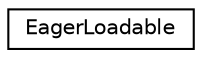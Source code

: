 digraph "Graphical Class Hierarchy"
{
  edge [fontname="Helvetica",fontsize="10",labelfontname="Helvetica",labelfontsize="10"];
  node [fontname="Helvetica",fontsize="10",shape=record];
  rankdir="LR";
  Node1 [label="EagerLoadable",height=0.2,width=0.4,color="black", fillcolor="white", style="filled",URL="$class_cake_1_1_o_r_m_1_1_eager_loadable.html"];
}
